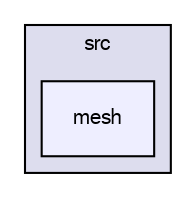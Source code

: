 digraph "mesh" {
  compound=true
  node [ fontsize="10", fontname="FreeSans"];
  edge [ labelfontsize="10", labelfontname="FreeSans"];
  subgraph clusterdir_68267d1309a1af8e8297ef4c3efbcdba {
    graph [ bgcolor="#ddddee", pencolor="black", label="src" fontname="FreeSans", fontsize="10", URL="dir_68267d1309a1af8e8297ef4c3efbcdba.html"]
  dir_7be0d8c199b9408ae01f5d77515b8def [shape=box, label="mesh", style="filled", fillcolor="#eeeeff", pencolor="black", URL="dir_7be0d8c199b9408ae01f5d77515b8def.html"];
  }
}
